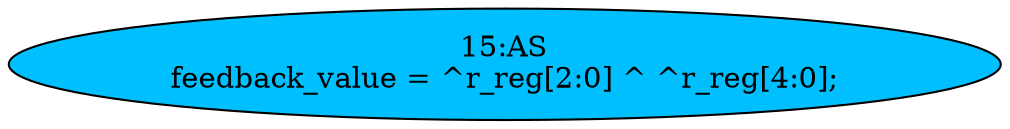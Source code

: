 strict digraph "" {
	node [label="\N"];
	"15:AS"	[ast="<pyverilog.vparser.ast.Assign object at 0x7f78dcab1a10>",
		def_var="['feedback_value']",
		fillcolor=deepskyblue,
		label="15:AS
feedback_value = ^r_reg[2:0] ^ ^r_reg[4:0];",
		statements="[]",
		style=filled,
		typ=Assign,
		use_var="['r_reg', 'r_reg']"];
}
